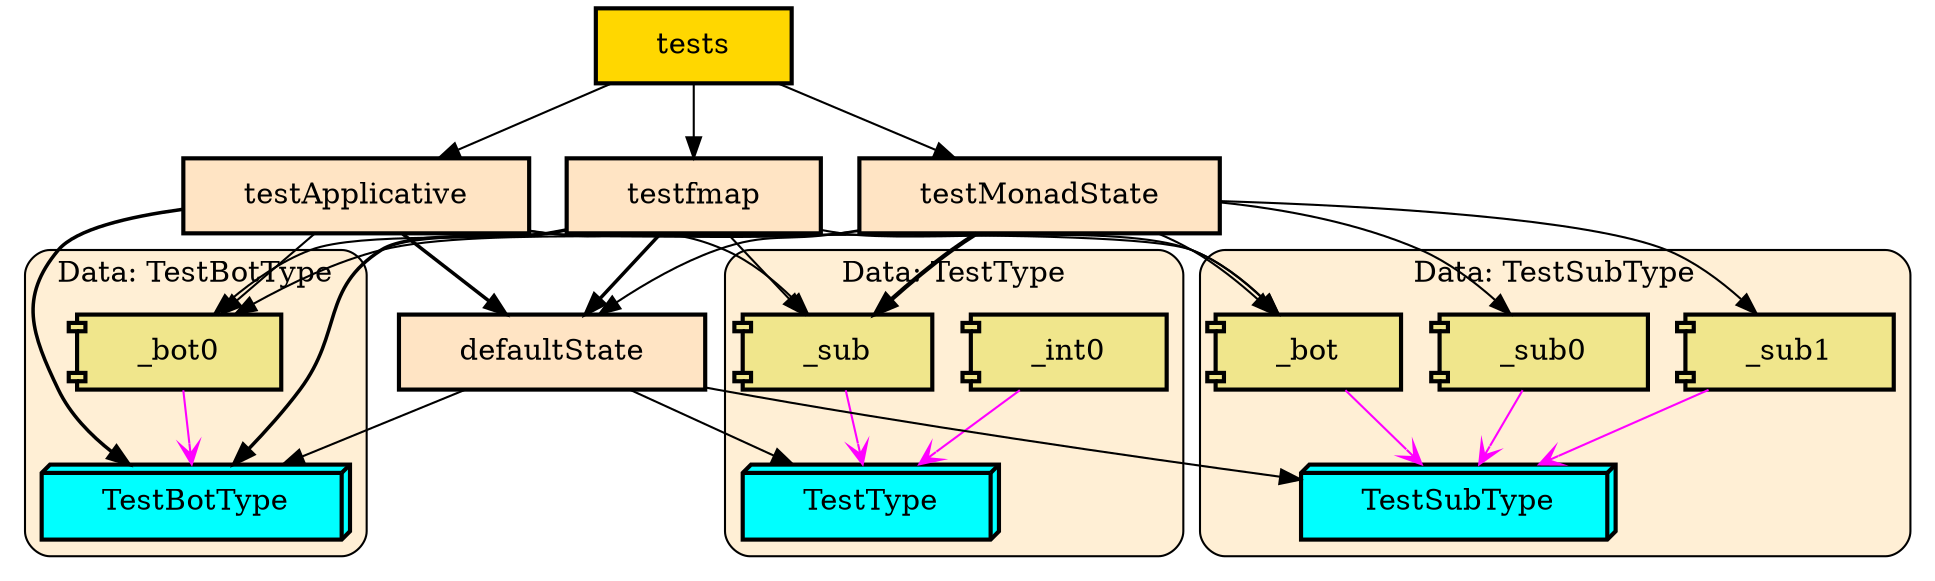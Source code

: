 digraph "Diagram of: Snap.Snaplet.Internal.LensT.Tests" {
    node [margin="0.4,0.1"
         ,style=filled];
    subgraph cluster_Data_TestBotType {
        graph [label="Data: TestBotType"
              ,style="filled,rounded"
              ,fillcolor=papayawhip];
        1 [label=TestBotType
          ,shape=box3d
          ,fillcolor=cyan
          ,style="filled,bold"];
        5 [label=_bot0
          ,shape=component
          ,fillcolor=khaki
          ,style="filled,bold"];
    }
    subgraph cluster_Data_TestSubType {
        graph [label="Data: TestSubType"
              ,style="filled,rounded"
              ,fillcolor=papayawhip];
        2 [label=TestSubType
          ,shape=box3d
          ,fillcolor=cyan
          ,style="filled,bold"];
        4 [label=_bot
          ,shape=component
          ,fillcolor=khaki
          ,style="filled,bold"];
        8 [label=_sub0
          ,shape=component
          ,fillcolor=khaki
          ,style="filled,bold"];
        9 [label=_sub1
          ,shape=component
          ,fillcolor=khaki
          ,style="filled,bold"];
    }
    subgraph cluster_Data_TestType {
        graph [label="Data: TestType"
              ,style="filled,rounded"
              ,fillcolor=papayawhip];
        3 [label=TestType
          ,shape=box3d
          ,fillcolor=cyan
          ,style="filled,bold"];
        6 [label=_int0
          ,shape=component
          ,fillcolor=khaki
          ,style="filled,bold"];
        7 [label=_sub
          ,shape=component
          ,fillcolor=khaki
          ,style="filled,bold"];
    }
    10 [label=defaultState
       ,shape=box
       ,fillcolor=bisque
       ,style="filled,bold"];
    11 [label=testApplicative
       ,shape=box
       ,fillcolor=bisque
       ,style="filled,bold"];
    12 [label=testMonadState
       ,shape=box
       ,fillcolor=bisque
       ,style="filled,bold"];
    13 [label=testfmap
       ,shape=box
       ,fillcolor=bisque
       ,style="filled,bold"];
    14 [label=tests
       ,shape=box
       ,fillcolor=gold
       ,style="filled,bold"];
    4 -> 2 [penwidth=1
           ,color=magenta
           ,arrowtail=odot
           ,arrowhead=vee];
    5 -> 1 [penwidth=1
           ,color=magenta
           ,arrowtail=odot
           ,arrowhead=vee];
    6 -> 3 [penwidth=1
           ,color=magenta
           ,arrowtail=odot
           ,arrowhead=vee];
    7 -> 3 [penwidth=1
           ,color=magenta
           ,arrowtail=odot
           ,arrowhead=vee];
    8 -> 2 [penwidth=1
           ,color=magenta
           ,arrowtail=odot
           ,arrowhead=vee];
    9 -> 2 [penwidth=1
           ,color=magenta
           ,arrowtail=odot
           ,arrowhead=vee];
    10 -> 1 [penwidth=1
            ,color=black];
    10 -> 2 [penwidth=1
            ,color=black];
    10 -> 3 [penwidth=1
            ,color=black];
    11 -> 1 [penwidth=1.6931471805599454
            ,color=black];
    11 -> 4 [penwidth=1
            ,color=black];
    11 -> 5 [penwidth=1
            ,color=black];
    11 -> 7 [penwidth=1
            ,color=black];
    11 -> 10 [penwidth=1.6931471805599454
             ,color=black];
    12 -> 4 [penwidth=1
            ,color=black];
    12 -> 5 [penwidth=1
            ,color=black];
    12 -> 7 [penwidth=2.09861228866811
            ,color=black];
    12 -> 8 [penwidth=1
            ,color=black];
    12 -> 9 [penwidth=1
            ,color=black];
    12 -> 10 [penwidth=1
             ,color=black];
    13 -> 1 [penwidth=1.6931471805599454
            ,color=black];
    13 -> 4 [penwidth=1
            ,color=black];
    13 -> 5 [penwidth=1
            ,color=black];
    13 -> 7 [penwidth=1
            ,color=black];
    13 -> 10 [penwidth=1.6931471805599454
             ,color=black];
    14 -> 11 [penwidth=1
             ,color=black];
    14 -> 12 [penwidth=1
             ,color=black];
    14 -> 13 [penwidth=1
             ,color=black];
}

